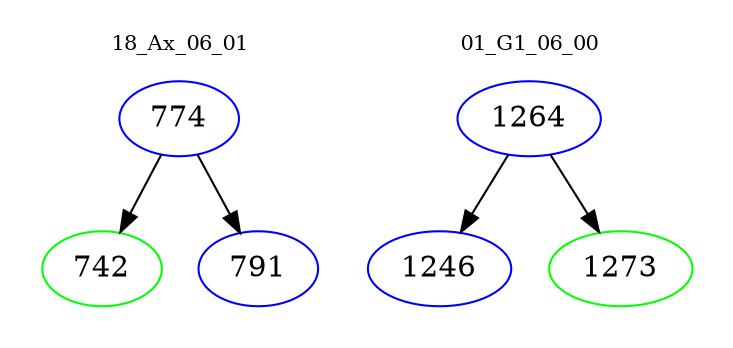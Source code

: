 digraph{
subgraph cluster_0 {
color = white
label = "18_Ax_06_01";
fontsize=10;
T0_774 [label="774", color="blue"]
T0_774 -> T0_742 [color="black"]
T0_742 [label="742", color="green"]
T0_774 -> T0_791 [color="black"]
T0_791 [label="791", color="blue"]
}
subgraph cluster_1 {
color = white
label = "01_G1_06_00";
fontsize=10;
T1_1264 [label="1264", color="blue"]
T1_1264 -> T1_1246 [color="black"]
T1_1246 [label="1246", color="blue"]
T1_1264 -> T1_1273 [color="black"]
T1_1273 [label="1273", color="green"]
}
}
